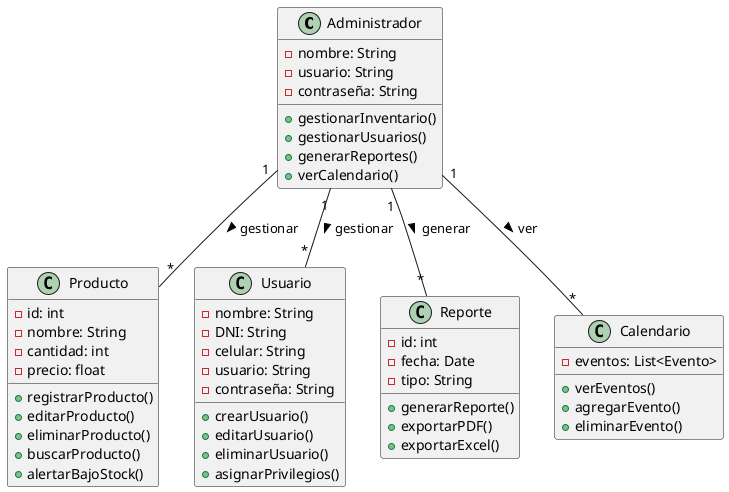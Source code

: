 @startuml Admin
class Administrador {
    - nombre: String
    - usuario: String
    - contraseña: String
    + gestionarInventario()
    + gestionarUsuarios()
    + generarReportes()
    + verCalendario()
}

class Producto {
    - id: int
    - nombre: String
    - cantidad: int
    - precio: float
    + registrarProducto()
    + editarProducto()
    + eliminarProducto()
    + buscarProducto()
    + alertarBajoStock()
}

class Usuario {
    - nombre: String
    - DNI: String
    - celular: String
    - usuario: String
    - contraseña: String
    + crearUsuario()
    + editarUsuario()
    + eliminarUsuario()
    + asignarPrivilegios()
}

class Reporte {
    - id: int
    - fecha: Date
    - tipo: String
    + generarReporte()
    + exportarPDF()
    + exportarExcel()
}

class Calendario {
    - eventos: List<Evento>
    + verEventos()
    + agregarEvento()
    + eliminarEvento()
}

Administrador "1" -- "*" Producto : gestionar >
Administrador "1" -- "*" Usuario : gestionar >
Administrador "1" -- "*" Reporte : generar >
Administrador "1" -- "*" Calendario : ver >
@enduml
